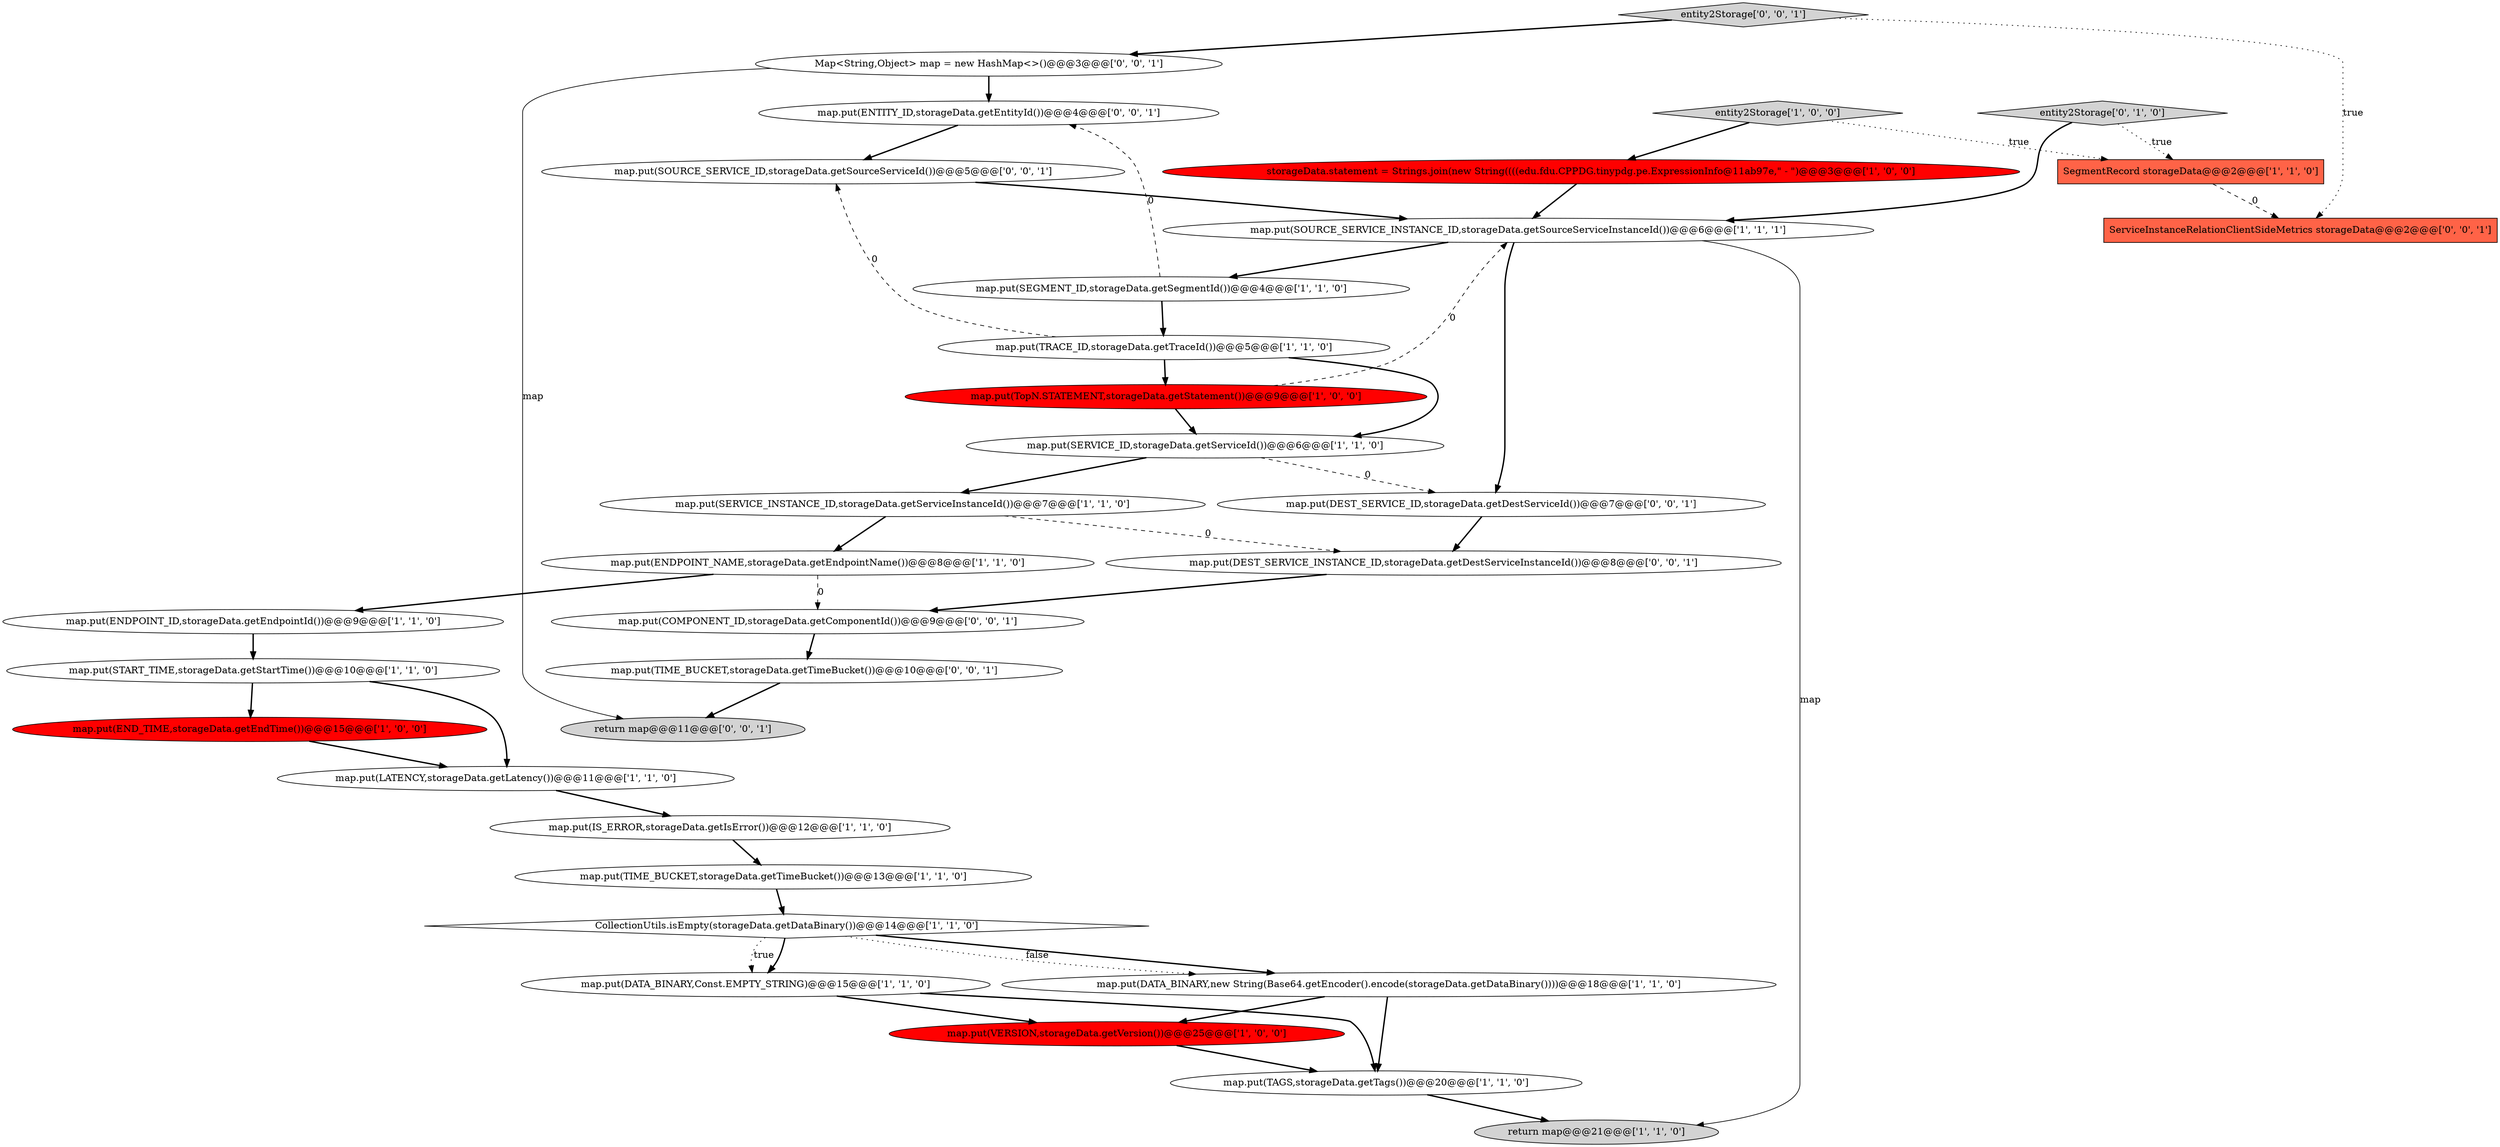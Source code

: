 digraph {
32 [style = filled, label = "map.put(COMPONENT_ID,storageData.getComponentId())@@@9@@@['0', '0', '1']", fillcolor = white, shape = ellipse image = "AAA0AAABBB3BBB"];
29 [style = filled, label = "return map@@@11@@@['0', '0', '1']", fillcolor = lightgray, shape = ellipse image = "AAA0AAABBB3BBB"];
28 [style = filled, label = "Map<String,Object> map = new HashMap<>()@@@3@@@['0', '0', '1']", fillcolor = white, shape = ellipse image = "AAA0AAABBB3BBB"];
31 [style = filled, label = "ServiceInstanceRelationClientSideMetrics storageData@@@2@@@['0', '0', '1']", fillcolor = tomato, shape = box image = "AAA0AAABBB3BBB"];
15 [style = filled, label = "map.put(DATA_BINARY,new String(Base64.getEncoder().encode(storageData.getDataBinary())))@@@18@@@['1', '1', '0']", fillcolor = white, shape = ellipse image = "AAA0AAABBB1BBB"];
19 [style = filled, label = "map.put(VERSION,storageData.getVersion())@@@25@@@['1', '0', '0']", fillcolor = red, shape = ellipse image = "AAA1AAABBB1BBB"];
17 [style = filled, label = "return map@@@21@@@['1', '1', '0']", fillcolor = lightgray, shape = ellipse image = "AAA0AAABBB1BBB"];
12 [style = filled, label = "map.put(SERVICE_ID,storageData.getServiceId())@@@6@@@['1', '1', '0']", fillcolor = white, shape = ellipse image = "AAA0AAABBB1BBB"];
14 [style = filled, label = "map.put(TRACE_ID,storageData.getTraceId())@@@5@@@['1', '1', '0']", fillcolor = white, shape = ellipse image = "AAA0AAABBB1BBB"];
0 [style = filled, label = "map.put(LATENCY,storageData.getLatency())@@@11@@@['1', '1', '0']", fillcolor = white, shape = ellipse image = "AAA0AAABBB1BBB"];
10 [style = filled, label = "map.put(SOURCE_SERVICE_INSTANCE_ID,storageData.getSourceServiceInstanceId())@@@6@@@['1', '1', '1']", fillcolor = white, shape = ellipse image = "AAA0AAABBB1BBB"];
27 [style = filled, label = "map.put(DEST_SERVICE_ID,storageData.getDestServiceId())@@@7@@@['0', '0', '1']", fillcolor = white, shape = ellipse image = "AAA0AAABBB3BBB"];
18 [style = filled, label = "CollectionUtils.isEmpty(storageData.getDataBinary())@@@14@@@['1', '1', '0']", fillcolor = white, shape = diamond image = "AAA0AAABBB1BBB"];
22 [style = filled, label = "entity2Storage['0', '1', '0']", fillcolor = lightgray, shape = diamond image = "AAA0AAABBB2BBB"];
3 [style = filled, label = "map.put(ENDPOINT_ID,storageData.getEndpointId())@@@9@@@['1', '1', '0']", fillcolor = white, shape = ellipse image = "AAA0AAABBB1BBB"];
7 [style = filled, label = "map.put(TIME_BUCKET,storageData.getTimeBucket())@@@13@@@['1', '1', '0']", fillcolor = white, shape = ellipse image = "AAA0AAABBB1BBB"];
11 [style = filled, label = "map.put(TopN.STATEMENT,storageData.getStatement())@@@9@@@['1', '0', '0']", fillcolor = red, shape = ellipse image = "AAA1AAABBB1BBB"];
13 [style = filled, label = "map.put(START_TIME,storageData.getStartTime())@@@10@@@['1', '1', '0']", fillcolor = white, shape = ellipse image = "AAA0AAABBB1BBB"];
5 [style = filled, label = "map.put(DATA_BINARY,Const.EMPTY_STRING)@@@15@@@['1', '1', '0']", fillcolor = white, shape = ellipse image = "AAA0AAABBB1BBB"];
25 [style = filled, label = "entity2Storage['0', '0', '1']", fillcolor = lightgray, shape = diamond image = "AAA0AAABBB3BBB"];
30 [style = filled, label = "map.put(ENTITY_ID,storageData.getEntityId())@@@4@@@['0', '0', '1']", fillcolor = white, shape = ellipse image = "AAA0AAABBB3BBB"];
24 [style = filled, label = "map.put(SOURCE_SERVICE_ID,storageData.getSourceServiceId())@@@5@@@['0', '0', '1']", fillcolor = white, shape = ellipse image = "AAA0AAABBB3BBB"];
8 [style = filled, label = "storageData.statement = Strings.join(new String((((edu.fdu.CPPDG.tinypdg.pe.ExpressionInfo@11ab97e,\" - \")@@@3@@@['1', '0', '0']", fillcolor = red, shape = ellipse image = "AAA1AAABBB1BBB"];
23 [style = filled, label = "map.put(DEST_SERVICE_INSTANCE_ID,storageData.getDestServiceInstanceId())@@@8@@@['0', '0', '1']", fillcolor = white, shape = ellipse image = "AAA0AAABBB3BBB"];
26 [style = filled, label = "map.put(TIME_BUCKET,storageData.getTimeBucket())@@@10@@@['0', '0', '1']", fillcolor = white, shape = ellipse image = "AAA0AAABBB3BBB"];
4 [style = filled, label = "map.put(END_TIME,storageData.getEndTime())@@@15@@@['1', '0', '0']", fillcolor = red, shape = ellipse image = "AAA1AAABBB1BBB"];
21 [style = filled, label = "entity2Storage['1', '0', '0']", fillcolor = lightgray, shape = diamond image = "AAA0AAABBB1BBB"];
1 [style = filled, label = "map.put(IS_ERROR,storageData.getIsError())@@@12@@@['1', '1', '0']", fillcolor = white, shape = ellipse image = "AAA0AAABBB1BBB"];
2 [style = filled, label = "map.put(ENDPOINT_NAME,storageData.getEndpointName())@@@8@@@['1', '1', '0']", fillcolor = white, shape = ellipse image = "AAA0AAABBB1BBB"];
9 [style = filled, label = "SegmentRecord storageData@@@2@@@['1', '1', '0']", fillcolor = tomato, shape = box image = "AAA0AAABBB1BBB"];
6 [style = filled, label = "map.put(SEGMENT_ID,storageData.getSegmentId())@@@4@@@['1', '1', '0']", fillcolor = white, shape = ellipse image = "AAA0AAABBB1BBB"];
16 [style = filled, label = "map.put(TAGS,storageData.getTags())@@@20@@@['1', '1', '0']", fillcolor = white, shape = ellipse image = "AAA0AAABBB1BBB"];
20 [style = filled, label = "map.put(SERVICE_INSTANCE_ID,storageData.getServiceInstanceId())@@@7@@@['1', '1', '0']", fillcolor = white, shape = ellipse image = "AAA0AAABBB1BBB"];
24->10 [style = bold, label=""];
14->24 [style = dashed, label="0"];
11->10 [style = dashed, label="0"];
8->10 [style = bold, label=""];
30->24 [style = bold, label=""];
25->28 [style = bold, label=""];
28->30 [style = bold, label=""];
25->31 [style = dotted, label="true"];
10->27 [style = bold, label=""];
26->29 [style = bold, label=""];
2->3 [style = bold, label=""];
2->32 [style = dashed, label="0"];
18->15 [style = bold, label=""];
21->8 [style = bold, label=""];
12->20 [style = bold, label=""];
23->32 [style = bold, label=""];
11->12 [style = bold, label=""];
10->17 [style = solid, label="map"];
16->17 [style = bold, label=""];
18->15 [style = dotted, label="false"];
15->19 [style = bold, label=""];
15->16 [style = bold, label=""];
1->7 [style = bold, label=""];
10->6 [style = bold, label=""];
32->26 [style = bold, label=""];
4->0 [style = bold, label=""];
19->16 [style = bold, label=""];
20->2 [style = bold, label=""];
6->14 [style = bold, label=""];
5->16 [style = bold, label=""];
5->19 [style = bold, label=""];
21->9 [style = dotted, label="true"];
9->31 [style = dashed, label="0"];
28->29 [style = solid, label="map"];
0->1 [style = bold, label=""];
18->5 [style = bold, label=""];
14->12 [style = bold, label=""];
12->27 [style = dashed, label="0"];
22->10 [style = bold, label=""];
20->23 [style = dashed, label="0"];
3->13 [style = bold, label=""];
7->18 [style = bold, label=""];
27->23 [style = bold, label=""];
18->5 [style = dotted, label="true"];
6->30 [style = dashed, label="0"];
22->9 [style = dotted, label="true"];
14->11 [style = bold, label=""];
13->0 [style = bold, label=""];
13->4 [style = bold, label=""];
}
